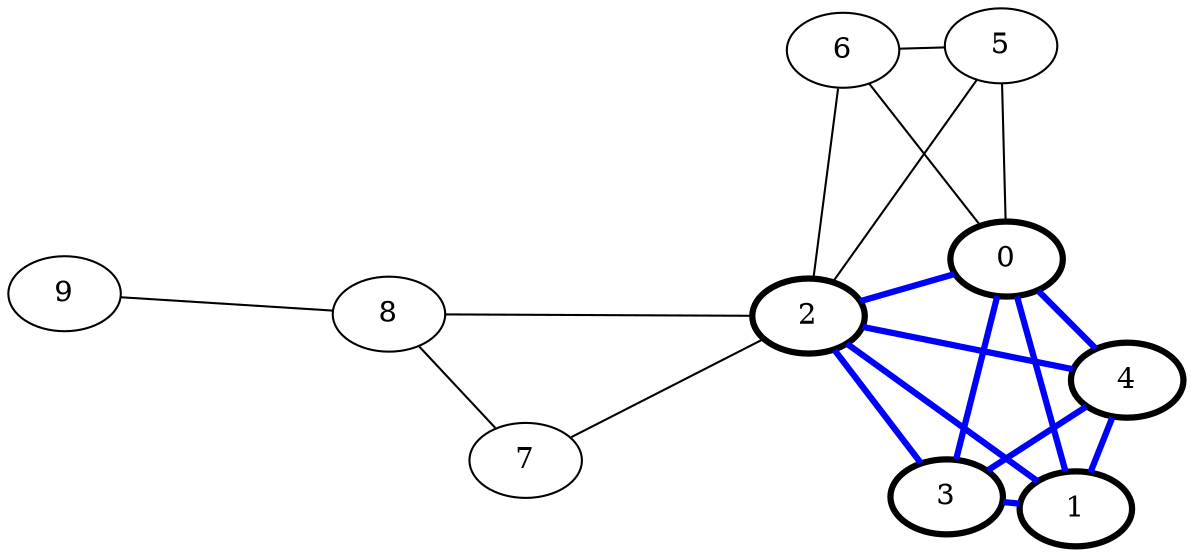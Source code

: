 graph G {
layout=sfdp; overlap=prism; overlap_scaling=-5
node[colorscheme=paired8, color=black]
"0"[color= "blue",penwidth= "3"]
"1"[color= "blue",penwidth= "3"]
"2"[color= "blue",penwidth= "3"]
"3"[color= "blue",penwidth= "3"]
"4"[color= "blue",penwidth= "3"]
"5"[color= "black",penwidth= "1"]
"6"[color= "black",penwidth= "1"]
"7"[color= "black",penwidth= "1"]
"8"[color= "black",penwidth= "1"]
"9"[color= "black",penwidth= "1"]
"0" -- "1"[color= "blue",penwidth= "3"]
"0" -- "2"[color= "blue",penwidth= "3"]
"0" -- "3"[color= "blue",penwidth= "3"]
"0" -- "4"[color= "blue",penwidth= "3"]
"0" -- "5"[color= "black",penwidth= "1"]
"0" -- "6"[color= "black",penwidth= "1"]
"1" -- "2"[color= "blue",penwidth= "3"]
"1" -- "3"[color= "blue",penwidth= "3"]
"1" -- "4"[color= "blue",penwidth= "3"]
"2" -- "3"[color= "blue",penwidth= "3"]
"2" -- "4"[color= "blue",penwidth= "3"]
"2" -- "5"[color= "black",penwidth= "1"]
"2" -- "6"[color= "black",penwidth= "1"]
"2" -- "7"[color= "black",penwidth= "1"]
"2" -- "8"[color= "black",penwidth= "1"]
"3" -- "4"[color= "blue",penwidth= "3"]
"5" -- "6"[color= "black",penwidth= "1"]
"7" -- "8"[color= "black",penwidth= "1"]
"8" -- "9"[color= "black",penwidth= "1"]
}

